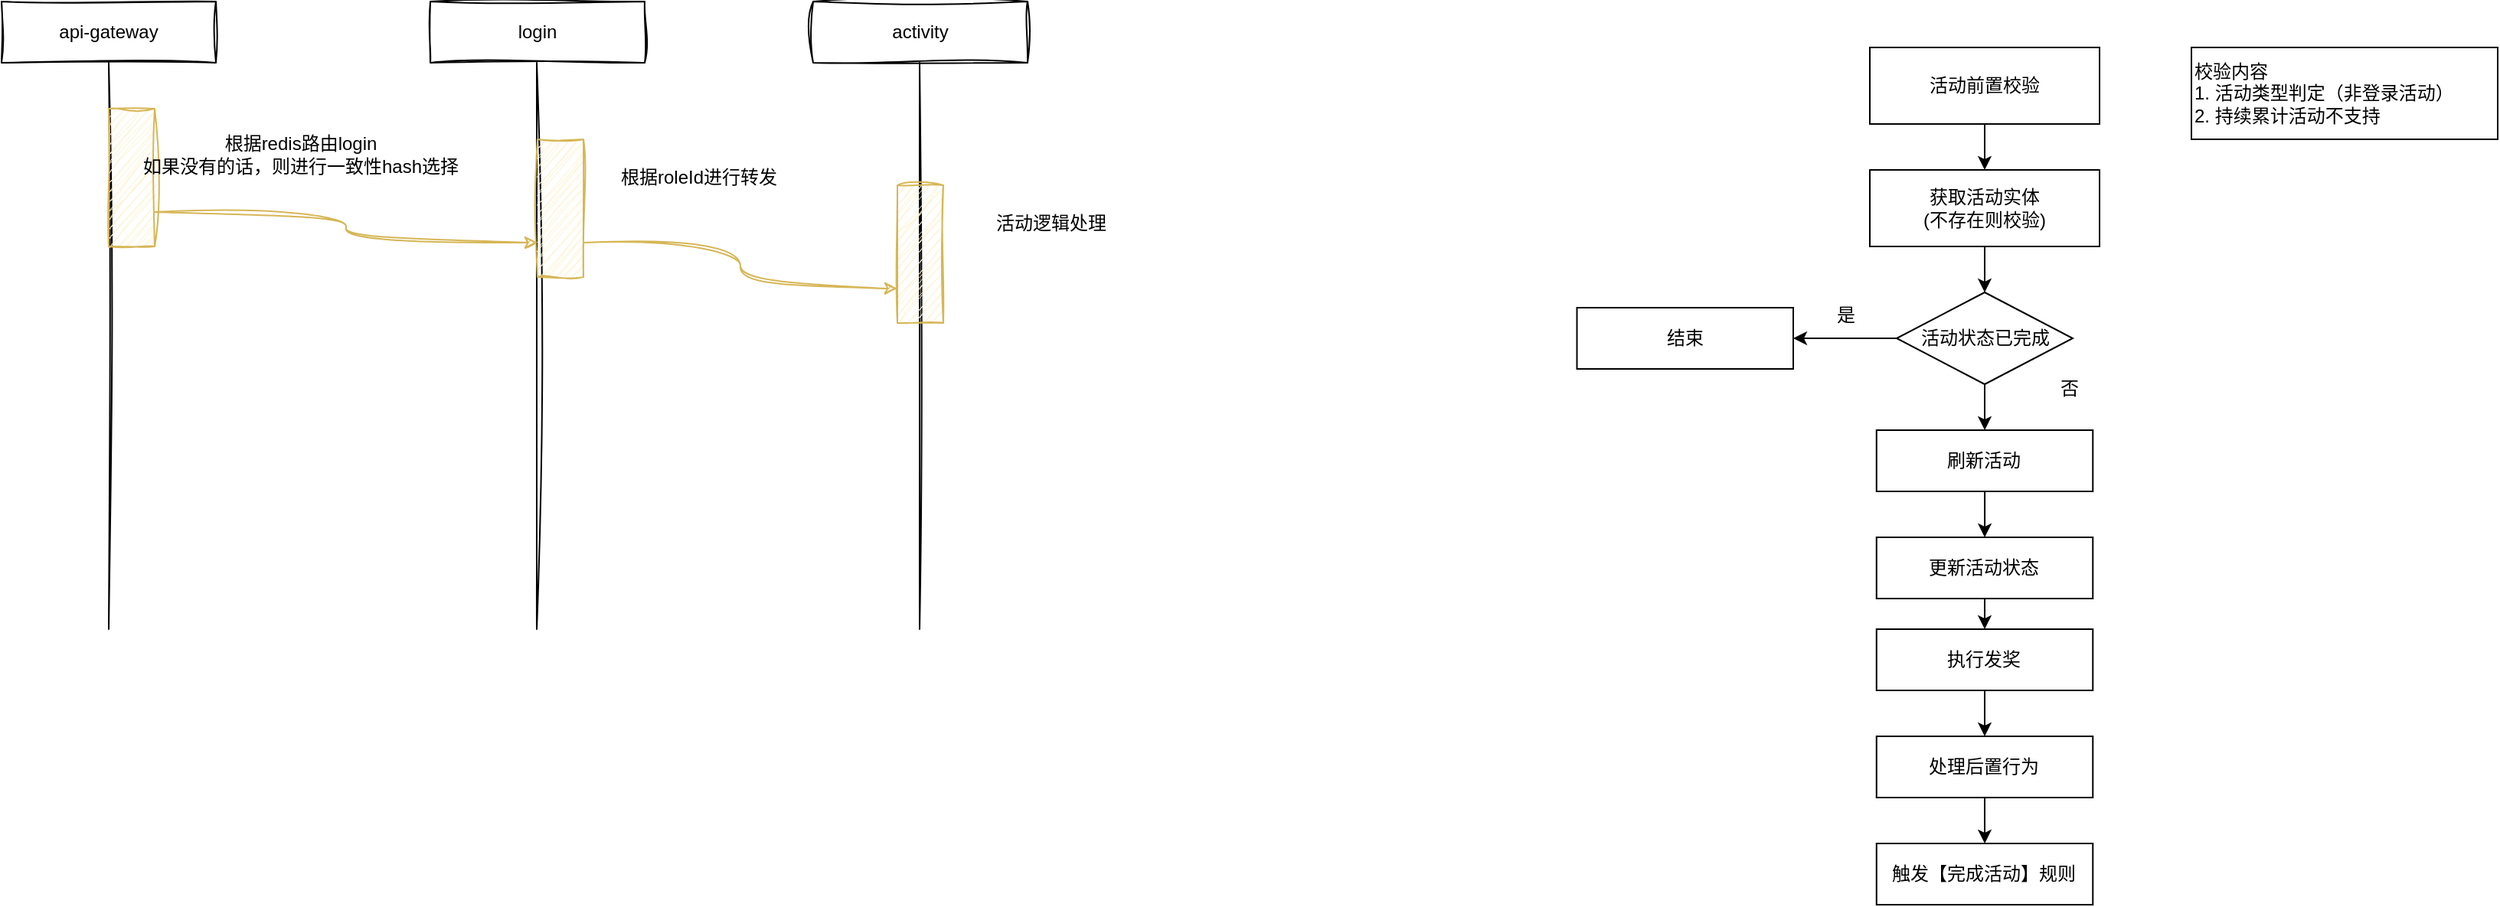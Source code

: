 <mxfile version="27.1.6">
  <diagram name="第 1 页" id="_d4j0VQN9CN89UY6LDzq">
    <mxGraphModel dx="1426" dy="751" grid="1" gridSize="10" guides="1" tooltips="1" connect="1" arrows="1" fold="1" page="1" pageScale="1" pageWidth="4681" pageHeight="3300" math="0" shadow="0">
      <root>
        <mxCell id="0" />
        <mxCell id="1" parent="0" />
        <mxCell id="B0pYI4T1UXEQjX_H72Wg-7" value="" style="group" vertex="1" connectable="0" parent="1">
          <mxGeometry x="700" y="110" width="140" height="410" as="geometry" />
        </mxCell>
        <mxCell id="B0pYI4T1UXEQjX_H72Wg-3" value="activity" style="rounded=0;whiteSpace=wrap;html=1;sketch=1;curveFitting=1;jiggle=2;" vertex="1" parent="B0pYI4T1UXEQjX_H72Wg-7">
          <mxGeometry width="140" height="40" as="geometry" />
        </mxCell>
        <mxCell id="B0pYI4T1UXEQjX_H72Wg-6" value="" style="endArrow=none;html=1;rounded=0;entryX=0.5;entryY=1;entryDx=0;entryDy=0;sketch=1;curveFitting=1;jiggle=2;" edge="1" parent="B0pYI4T1UXEQjX_H72Wg-7">
          <mxGeometry width="50" height="50" relative="1" as="geometry">
            <mxPoint x="69.5" y="410" as="sourcePoint" />
            <mxPoint x="69.5" y="40" as="targetPoint" />
          </mxGeometry>
        </mxCell>
        <mxCell id="B0pYI4T1UXEQjX_H72Wg-15" value="" style="rounded=0;whiteSpace=wrap;html=1;fillColor=#fff2cc;strokeColor=#d6b656;sketch=1;curveFitting=1;jiggle=2;" vertex="1" parent="B0pYI4T1UXEQjX_H72Wg-7">
          <mxGeometry x="55" y="120" width="30" height="90" as="geometry" />
        </mxCell>
        <mxCell id="B0pYI4T1UXEQjX_H72Wg-8" value="" style="group" vertex="1" connectable="0" parent="1">
          <mxGeometry x="450" y="110" width="140" height="410" as="geometry" />
        </mxCell>
        <mxCell id="B0pYI4T1UXEQjX_H72Wg-2" value="login" style="rounded=0;whiteSpace=wrap;html=1;sketch=1;curveFitting=1;jiggle=2;" vertex="1" parent="B0pYI4T1UXEQjX_H72Wg-8">
          <mxGeometry width="140" height="40" as="geometry" />
        </mxCell>
        <mxCell id="B0pYI4T1UXEQjX_H72Wg-5" value="" style="endArrow=none;html=1;rounded=0;entryX=0.5;entryY=1;entryDx=0;entryDy=0;sketch=1;curveFitting=1;jiggle=2;" edge="1" parent="B0pYI4T1UXEQjX_H72Wg-8">
          <mxGeometry width="50" height="50" relative="1" as="geometry">
            <mxPoint x="69.5" y="410" as="sourcePoint" />
            <mxPoint x="69.5" y="40" as="targetPoint" />
          </mxGeometry>
        </mxCell>
        <mxCell id="B0pYI4T1UXEQjX_H72Wg-13" value="" style="rounded=0;whiteSpace=wrap;html=1;fillColor=#fff2cc;strokeColor=#d6b656;sketch=1;curveFitting=1;jiggle=2;" vertex="1" parent="B0pYI4T1UXEQjX_H72Wg-8">
          <mxGeometry x="70" y="90" width="30" height="90" as="geometry" />
        </mxCell>
        <mxCell id="B0pYI4T1UXEQjX_H72Wg-9" value="" style="group" vertex="1" connectable="0" parent="1">
          <mxGeometry x="170" y="110" width="310" height="410" as="geometry" />
        </mxCell>
        <mxCell id="B0pYI4T1UXEQjX_H72Wg-1" value="api-gateway" style="rounded=0;whiteSpace=wrap;html=1;sketch=1;curveFitting=1;jiggle=2;" vertex="1" parent="B0pYI4T1UXEQjX_H72Wg-9">
          <mxGeometry width="140" height="40" as="geometry" />
        </mxCell>
        <mxCell id="B0pYI4T1UXEQjX_H72Wg-4" value="" style="endArrow=none;html=1;rounded=0;entryX=0.5;entryY=1;entryDx=0;entryDy=0;sketch=1;curveFitting=1;jiggle=2;" edge="1" parent="B0pYI4T1UXEQjX_H72Wg-9" target="B0pYI4T1UXEQjX_H72Wg-1">
          <mxGeometry width="50" height="50" relative="1" as="geometry">
            <mxPoint x="70" y="410" as="sourcePoint" />
            <mxPoint x="170" y="520" as="targetPoint" />
          </mxGeometry>
        </mxCell>
        <mxCell id="B0pYI4T1UXEQjX_H72Wg-11" value="" style="rounded=0;whiteSpace=wrap;html=1;fillColor=#fff2cc;strokeColor=#d6b656;sketch=1;curveFitting=1;jiggle=2;" vertex="1" parent="B0pYI4T1UXEQjX_H72Wg-9">
          <mxGeometry x="70" y="70" width="30" height="90" as="geometry" />
        </mxCell>
        <mxCell id="B0pYI4T1UXEQjX_H72Wg-12" value="根据redis路由login&lt;div&gt;如果没有的话，则进行一致性hash选择&lt;/div&gt;" style="text;html=1;align=center;verticalAlign=middle;resizable=0;points=[];autosize=1;strokeColor=none;fillColor=none;" vertex="1" parent="B0pYI4T1UXEQjX_H72Wg-9">
          <mxGeometry x="80" y="80" width="230" height="40" as="geometry" />
        </mxCell>
        <mxCell id="B0pYI4T1UXEQjX_H72Wg-14" value="根据roleId进行转发" style="text;html=1;align=center;verticalAlign=middle;resizable=0;points=[];autosize=1;strokeColor=none;fillColor=none;" vertex="1" parent="1">
          <mxGeometry x="560" y="210" width="130" height="30" as="geometry" />
        </mxCell>
        <mxCell id="B0pYI4T1UXEQjX_H72Wg-16" value="活动逻辑处理" style="text;html=1;align=center;verticalAlign=middle;resizable=0;points=[];autosize=1;strokeColor=none;fillColor=none;" vertex="1" parent="1">
          <mxGeometry x="805" y="240" width="100" height="30" as="geometry" />
        </mxCell>
        <mxCell id="B0pYI4T1UXEQjX_H72Wg-17" value="" style="endArrow=classic;html=1;rounded=0;exitX=1;exitY=0.75;exitDx=0;exitDy=0;entryX=0;entryY=0.75;entryDx=0;entryDy=0;edgeStyle=orthogonalEdgeStyle;sketch=1;curveFitting=1;jiggle=2;fillColor=#fff2cc;strokeColor=#d6b656;curved=1;" edge="1" parent="1" source="B0pYI4T1UXEQjX_H72Wg-11" target="B0pYI4T1UXEQjX_H72Wg-13">
          <mxGeometry width="50" height="50" relative="1" as="geometry">
            <mxPoint x="330" y="300" as="sourcePoint" />
            <mxPoint x="380" y="250" as="targetPoint" />
          </mxGeometry>
        </mxCell>
        <mxCell id="B0pYI4T1UXEQjX_H72Wg-18" value="" style="endArrow=classic;html=1;rounded=0;exitX=1;exitY=0.75;exitDx=0;exitDy=0;entryX=0;entryY=0.75;entryDx=0;entryDy=0;edgeStyle=orthogonalEdgeStyle;sketch=1;curveFitting=1;jiggle=2;fillColor=#fff2cc;strokeColor=#d6b656;curved=1;" edge="1" parent="1" source="B0pYI4T1UXEQjX_H72Wg-13" target="B0pYI4T1UXEQjX_H72Wg-15">
          <mxGeometry width="50" height="50" relative="1" as="geometry">
            <mxPoint x="590" y="280" as="sourcePoint" />
            <mxPoint x="840" y="300" as="targetPoint" />
          </mxGeometry>
        </mxCell>
        <mxCell id="B0pYI4T1UXEQjX_H72Wg-36" style="edgeStyle=orthogonalEdgeStyle;rounded=0;orthogonalLoop=1;jettySize=auto;html=1;exitX=0.5;exitY=1;exitDx=0;exitDy=0;" edge="1" parent="1" source="B0pYI4T1UXEQjX_H72Wg-24" target="B0pYI4T1UXEQjX_H72Wg-27">
          <mxGeometry relative="1" as="geometry" />
        </mxCell>
        <mxCell id="B0pYI4T1UXEQjX_H72Wg-24" value="活动前置校验" style="rounded=0;whiteSpace=wrap;html=1;" vertex="1" parent="1">
          <mxGeometry x="1390" y="140" width="150" height="50" as="geometry" />
        </mxCell>
        <mxCell id="B0pYI4T1UXEQjX_H72Wg-26" value="校验内容&lt;div&gt;1. 活动类型判定（非登录活动）&lt;/div&gt;&lt;div&gt;2. 持续累计活动不支持&lt;/div&gt;" style="rounded=0;whiteSpace=wrap;html=1;align=left;" vertex="1" parent="1">
          <mxGeometry x="1600" y="140" width="200" height="60" as="geometry" />
        </mxCell>
        <mxCell id="B0pYI4T1UXEQjX_H72Wg-37" style="edgeStyle=orthogonalEdgeStyle;rounded=0;orthogonalLoop=1;jettySize=auto;html=1;exitX=0.5;exitY=1;exitDx=0;exitDy=0;" edge="1" parent="1" source="B0pYI4T1UXEQjX_H72Wg-27" target="B0pYI4T1UXEQjX_H72Wg-29">
          <mxGeometry relative="1" as="geometry" />
        </mxCell>
        <mxCell id="B0pYI4T1UXEQjX_H72Wg-27" value="获取活动实体&lt;div&gt;(不存在则校验)&lt;/div&gt;" style="rounded=0;whiteSpace=wrap;html=1;" vertex="1" parent="1">
          <mxGeometry x="1390" y="220" width="150" height="50" as="geometry" />
        </mxCell>
        <mxCell id="B0pYI4T1UXEQjX_H72Wg-38" style="edgeStyle=orthogonalEdgeStyle;rounded=0;orthogonalLoop=1;jettySize=auto;html=1;exitX=0.5;exitY=1;exitDx=0;exitDy=0;" edge="1" parent="1" source="B0pYI4T1UXEQjX_H72Wg-29" target="B0pYI4T1UXEQjX_H72Wg-30">
          <mxGeometry relative="1" as="geometry" />
        </mxCell>
        <mxCell id="B0pYI4T1UXEQjX_H72Wg-43" style="edgeStyle=orthogonalEdgeStyle;rounded=0;orthogonalLoop=1;jettySize=auto;html=1;exitX=0;exitY=0.5;exitDx=0;exitDy=0;" edge="1" parent="1" source="B0pYI4T1UXEQjX_H72Wg-29" target="B0pYI4T1UXEQjX_H72Wg-35">
          <mxGeometry relative="1" as="geometry" />
        </mxCell>
        <mxCell id="B0pYI4T1UXEQjX_H72Wg-29" value="活动状态已完成" style="rhombus;whiteSpace=wrap;html=1;" vertex="1" parent="1">
          <mxGeometry x="1407.5" y="300" width="115" height="60" as="geometry" />
        </mxCell>
        <mxCell id="B0pYI4T1UXEQjX_H72Wg-39" style="edgeStyle=orthogonalEdgeStyle;rounded=0;orthogonalLoop=1;jettySize=auto;html=1;entryX=0.5;entryY=0;entryDx=0;entryDy=0;" edge="1" parent="1" source="B0pYI4T1UXEQjX_H72Wg-30" target="B0pYI4T1UXEQjX_H72Wg-31">
          <mxGeometry relative="1" as="geometry" />
        </mxCell>
        <mxCell id="B0pYI4T1UXEQjX_H72Wg-30" value="刷新活动" style="rounded=0;whiteSpace=wrap;html=1;" vertex="1" parent="1">
          <mxGeometry x="1394.38" y="390" width="141.25" height="40" as="geometry" />
        </mxCell>
        <mxCell id="B0pYI4T1UXEQjX_H72Wg-40" style="edgeStyle=orthogonalEdgeStyle;rounded=0;orthogonalLoop=1;jettySize=auto;html=1;exitX=0.5;exitY=1;exitDx=0;exitDy=0;entryX=0.5;entryY=0;entryDx=0;entryDy=0;" edge="1" parent="1" source="B0pYI4T1UXEQjX_H72Wg-31" target="B0pYI4T1UXEQjX_H72Wg-32">
          <mxGeometry relative="1" as="geometry" />
        </mxCell>
        <mxCell id="B0pYI4T1UXEQjX_H72Wg-31" value="更新活动状态" style="rounded=0;whiteSpace=wrap;html=1;" vertex="1" parent="1">
          <mxGeometry x="1394.38" y="460" width="141.25" height="40" as="geometry" />
        </mxCell>
        <mxCell id="B0pYI4T1UXEQjX_H72Wg-41" style="edgeStyle=orthogonalEdgeStyle;rounded=0;orthogonalLoop=1;jettySize=auto;html=1;exitX=0.5;exitY=1;exitDx=0;exitDy=0;entryX=0.5;entryY=0;entryDx=0;entryDy=0;" edge="1" parent="1" source="B0pYI4T1UXEQjX_H72Wg-32" target="B0pYI4T1UXEQjX_H72Wg-33">
          <mxGeometry relative="1" as="geometry" />
        </mxCell>
        <mxCell id="B0pYI4T1UXEQjX_H72Wg-32" value="执行发奖" style="rounded=0;whiteSpace=wrap;html=1;" vertex="1" parent="1">
          <mxGeometry x="1394.38" y="520" width="141.25" height="40" as="geometry" />
        </mxCell>
        <mxCell id="B0pYI4T1UXEQjX_H72Wg-42" style="edgeStyle=orthogonalEdgeStyle;rounded=0;orthogonalLoop=1;jettySize=auto;html=1;exitX=0.5;exitY=1;exitDx=0;exitDy=0;" edge="1" parent="1" source="B0pYI4T1UXEQjX_H72Wg-33" target="B0pYI4T1UXEQjX_H72Wg-34">
          <mxGeometry relative="1" as="geometry" />
        </mxCell>
        <mxCell id="B0pYI4T1UXEQjX_H72Wg-33" value="处理后置行为" style="rounded=0;whiteSpace=wrap;html=1;" vertex="1" parent="1">
          <mxGeometry x="1394.38" y="590" width="141.25" height="40" as="geometry" />
        </mxCell>
        <mxCell id="B0pYI4T1UXEQjX_H72Wg-34" value="触发【完成活动】规则" style="rounded=0;whiteSpace=wrap;html=1;" vertex="1" parent="1">
          <mxGeometry x="1394.38" y="660" width="141.25" height="40" as="geometry" />
        </mxCell>
        <mxCell id="B0pYI4T1UXEQjX_H72Wg-35" value="结束" style="rounded=0;whiteSpace=wrap;html=1;" vertex="1" parent="1">
          <mxGeometry x="1198.75" y="310" width="141.25" height="40" as="geometry" />
        </mxCell>
        <mxCell id="B0pYI4T1UXEQjX_H72Wg-44" value="否" style="text;html=1;align=center;verticalAlign=middle;resizable=0;points=[];autosize=1;strokeColor=none;fillColor=none;" vertex="1" parent="1">
          <mxGeometry x="1500" y="348" width="40" height="30" as="geometry" />
        </mxCell>
        <mxCell id="B0pYI4T1UXEQjX_H72Wg-45" value="是" style="text;html=1;align=center;verticalAlign=middle;resizable=0;points=[];autosize=1;strokeColor=none;fillColor=none;" vertex="1" parent="1">
          <mxGeometry x="1354.38" y="300" width="40" height="30" as="geometry" />
        </mxCell>
      </root>
    </mxGraphModel>
  </diagram>
</mxfile>
